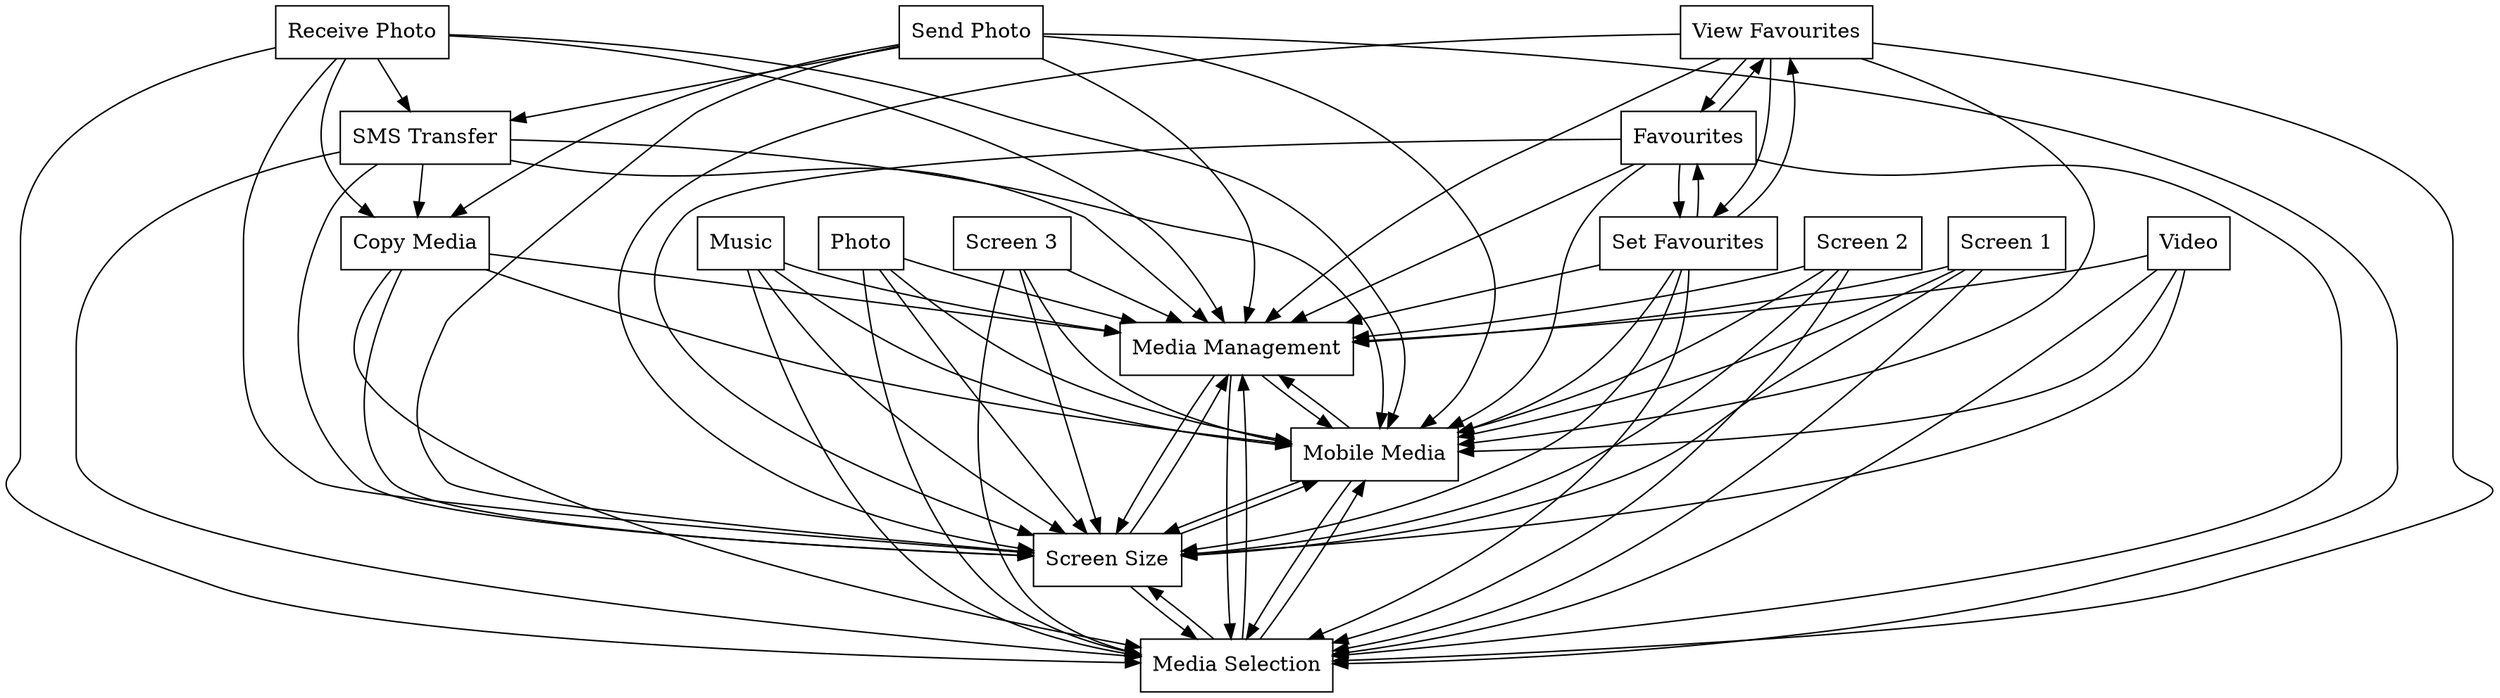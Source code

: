 digraph{
graph [rankdir=TB];
node [shape=box];
edge [arrowhead=normal];
0[label="Media Management",]
1[label="Receive Photo",]
2[label="View Favourites",]
3[label="Send Photo",]
4[label="Photo",]
5[label="SMS Transfer",]
6[label="Copy Media",]
7[label="Mobile Media",]
8[label="Media Selection",]
9[label="Favourites",]
10[label="Set Favourites",]
11[label="Music",]
12[label="Screen Size",]
13[label="Screen 1",]
14[label="Video",]
15[label="Screen 3",]
16[label="Screen 2",]
0->7[label="",]
0->8[label="",]
0->12[label="",]
1->0[label="",]
1->5[label="",]
1->6[label="",]
1->7[label="",]
1->8[label="",]
1->12[label="",]
2->0[label="",]
2->7[label="",]
2->8[label="",]
2->9[label="",]
2->10[label="",]
2->12[label="",]
3->0[label="",]
3->5[label="",]
3->6[label="",]
3->7[label="",]
3->8[label="",]
3->12[label="",]
4->0[label="",]
4->7[label="",]
4->8[label="",]
4->12[label="",]
5->0[label="",]
5->6[label="",]
5->7[label="",]
5->8[label="",]
5->12[label="",]
6->0[label="",]
6->7[label="",]
6->8[label="",]
6->12[label="",]
7->0[label="",]
7->8[label="",]
7->12[label="",]
8->0[label="",]
8->7[label="",]
8->12[label="",]
9->0[label="",]
9->2[label="",]
9->7[label="",]
9->8[label="",]
9->10[label="",]
9->12[label="",]
10->0[label="",]
10->2[label="",]
10->7[label="",]
10->8[label="",]
10->9[label="",]
10->12[label="",]
11->0[label="",]
11->7[label="",]
11->8[label="",]
11->12[label="",]
12->0[label="",]
12->7[label="",]
12->8[label="",]
13->0[label="",]
13->7[label="",]
13->8[label="",]
13->12[label="",]
14->0[label="",]
14->7[label="",]
14->8[label="",]
14->12[label="",]
15->0[label="",]
15->7[label="",]
15->8[label="",]
15->12[label="",]
16->0[label="",]
16->7[label="",]
16->8[label="",]
16->12[label="",]
}
